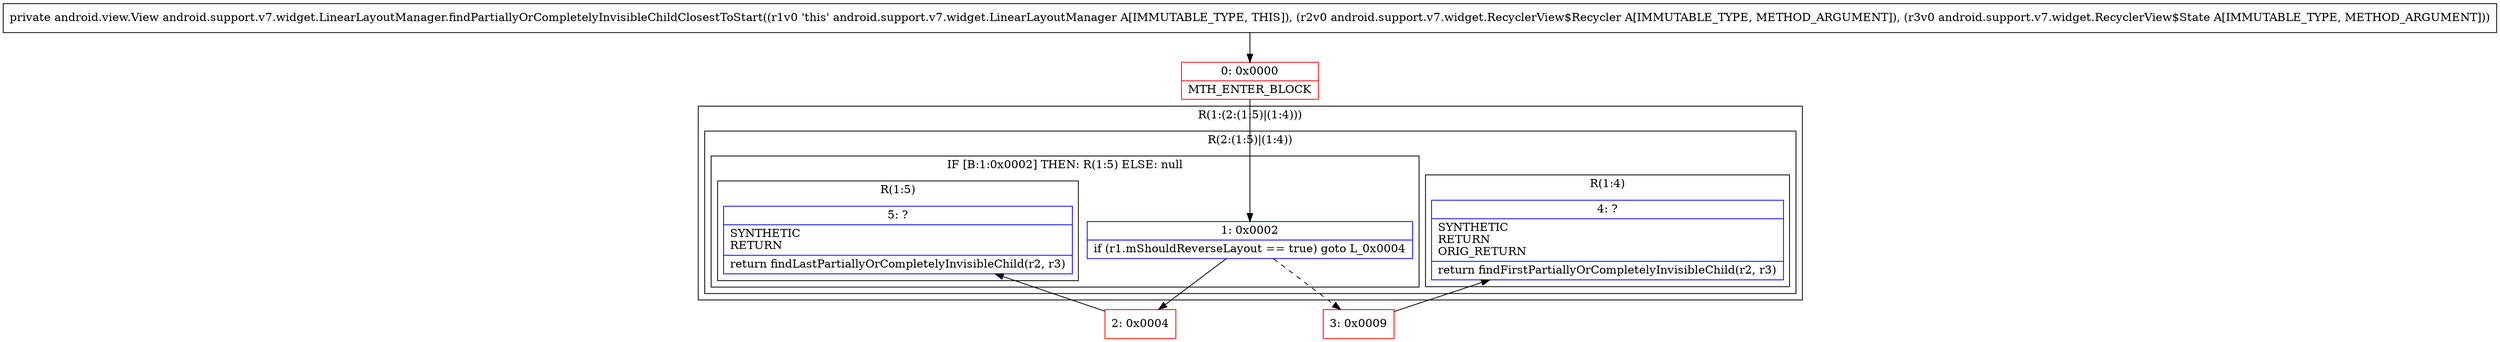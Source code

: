 digraph "CFG forandroid.support.v7.widget.LinearLayoutManager.findPartiallyOrCompletelyInvisibleChildClosestToStart(Landroid\/support\/v7\/widget\/RecyclerView$Recycler;Landroid\/support\/v7\/widget\/RecyclerView$State;)Landroid\/view\/View;" {
subgraph cluster_Region_2054402392 {
label = "R(1:(2:(1:5)|(1:4)))";
node [shape=record,color=blue];
subgraph cluster_Region_457616812 {
label = "R(2:(1:5)|(1:4))";
node [shape=record,color=blue];
subgraph cluster_IfRegion_762967583 {
label = "IF [B:1:0x0002] THEN: R(1:5) ELSE: null";
node [shape=record,color=blue];
Node_1 [shape=record,label="{1\:\ 0x0002|if (r1.mShouldReverseLayout == true) goto L_0x0004\l}"];
subgraph cluster_Region_2009986991 {
label = "R(1:5)";
node [shape=record,color=blue];
Node_5 [shape=record,label="{5\:\ ?|SYNTHETIC\lRETURN\l|return findLastPartiallyOrCompletelyInvisibleChild(r2, r3)\l}"];
}
}
subgraph cluster_Region_282288511 {
label = "R(1:4)";
node [shape=record,color=blue];
Node_4 [shape=record,label="{4\:\ ?|SYNTHETIC\lRETURN\lORIG_RETURN\l|return findFirstPartiallyOrCompletelyInvisibleChild(r2, r3)\l}"];
}
}
}
Node_0 [shape=record,color=red,label="{0\:\ 0x0000|MTH_ENTER_BLOCK\l}"];
Node_2 [shape=record,color=red,label="{2\:\ 0x0004}"];
Node_3 [shape=record,color=red,label="{3\:\ 0x0009}"];
MethodNode[shape=record,label="{private android.view.View android.support.v7.widget.LinearLayoutManager.findPartiallyOrCompletelyInvisibleChildClosestToStart((r1v0 'this' android.support.v7.widget.LinearLayoutManager A[IMMUTABLE_TYPE, THIS]), (r2v0 android.support.v7.widget.RecyclerView$Recycler A[IMMUTABLE_TYPE, METHOD_ARGUMENT]), (r3v0 android.support.v7.widget.RecyclerView$State A[IMMUTABLE_TYPE, METHOD_ARGUMENT])) }"];
MethodNode -> Node_0;
Node_1 -> Node_2;
Node_1 -> Node_3[style=dashed];
Node_0 -> Node_1;
Node_2 -> Node_5;
Node_3 -> Node_4;
}

